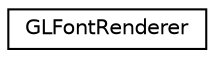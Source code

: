 digraph "Graphical Class Hierarchy"
{
  edge [fontname="Helvetica",fontsize="10",labelfontname="Helvetica",labelfontsize="10"];
  node [fontname="Helvetica",fontsize="10",shape=record];
  rankdir="LR";
  Node1 [label="GLFontRenderer",height=0.2,width=0.4,color="black", fillcolor="white", style="filled",URL="$class_g_l_font_renderer.html"];
}
